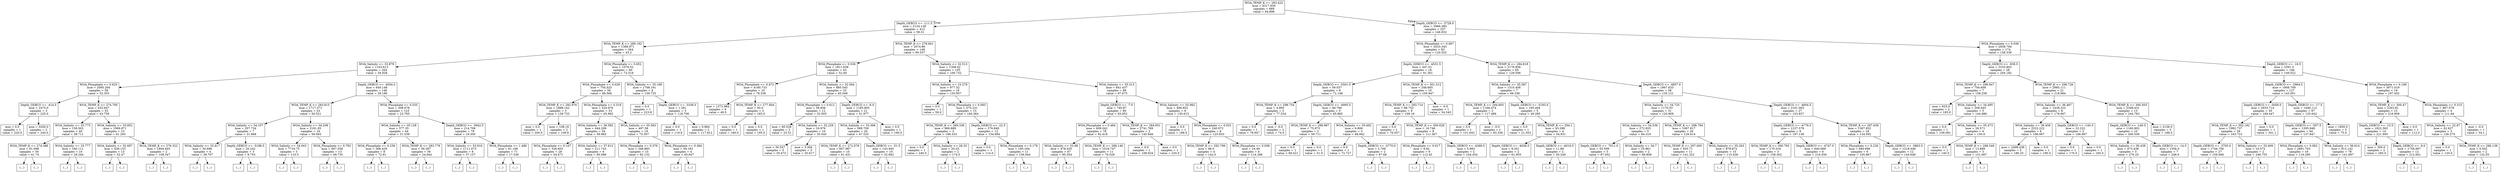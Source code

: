 digraph Tree {
node [shape=box] ;
0 [label="WOA_TEMP_K <= 293.422\nmse = 4317.939\nsamples = 669\nvalue = 94.896"] ;
1 [label="Depth_GEBCO <= -111.5\nmse = 2124.128\nsamples = 412\nvalue = 59.31"] ;
0 -> 1 [labeldistance=2.5, labelangle=45, headlabel="True"] ;
2 [label="WOA_TEMP_K <= 289.192\nmse = 1386.971\nsamples = 264\nvalue = 43.2"] ;
1 -> 2 ;
3 [label="WOA_Salinity <= 33.879\nmse = 1163.613\nsamples = 204\nvalue = 34.928"] ;
2 -> 3 ;
4 [label="WOA_Phosphate <= 0.625\nmse = 2095.264\nsamples = 58\nvalue = 52.353"] ;
3 -> 4 ;
5 [label="Depth_GEBCO <= -414.5\nmse = 2475.0\nsamples = 3\nvalue = 235.0"] ;
4 -> 5 ;
6 [label="mse = 0.0\nsamples = 1\nvalue = 220.0"] ;
5 -> 6 ;
7 [label="mse = 3200.0\nsamples = 2\nvalue = 240.0"] ;
5 -> 7 ;
8 [label="WOA_TEMP_K <= 274.795\nmse = 433.647\nsamples = 55\nvalue = 43.758"] ;
4 -> 8 ;
9 [label="WOA_Salinity <= 33.775\nmse = 136.502\nsamples = 40\nvalue = 38.711"] ;
8 -> 9 ;
10 [label="WOA_TEMP_K <= 274.386\nmse = 91.098\nsamples = 30\nvalue = 41.74"] ;
9 -> 10 ;
11 [label="(...)"] ;
10 -> 11 ;
58 [label="(...)"] ;
10 -> 58 ;
59 [label="WOA_Salinity <= 33.777\nmse = 160.111\nsamples = 10\nvalue = 29.244"] ;
9 -> 59 ;
60 [label="(...)"] ;
59 -> 60 ;
61 [label="(...)"] ;
59 -> 61 ;
78 [label="WOA_Salinity <= 33.852\nmse = 1069.871\nsamples = 15\nvalue = 61.293"] ;
8 -> 78 ;
79 [label="WOA_Salinity <= 32.697\nmse = 439.153\nsamples = 13\nvalue = 52.47"] ;
78 -> 79 ;
80 [label="(...)"] ;
79 -> 80 ;
83 [label="(...)"] ;
79 -> 83 ;
104 [label="WOA_TEMP_K <= 276.322\nmse = 1804.445\nsamples = 2\nvalue = 108.347"] ;
78 -> 104 ;
105 [label="(...)"] ;
104 -> 105 ;
106 [label="(...)"] ;
104 -> 106 ;
107 [label="Depth_GEBCO <= -4504.0\nmse = 640.148\nsamples = 146\nvalue = 28.186"] ;
3 -> 107 ;
108 [label="WOA_TEMP_K <= 283.815\nmse = 1717.371\nsamples = 23\nvalue = 50.521"] ;
107 -> 108 ;
109 [label="WOA_Salinity <= 34.107\nmse = 207.734\nsamples = 7\nvalue = 31.968"] ;
108 -> 109 ;
110 [label="WOA_Salinity <= 33.917\nmse = 30.696\nsamples = 4\nvalue = 39.707"] ;
109 -> 110 ;
111 [label="(...)"] ;
110 -> 111 ;
112 [label="(...)"] ;
110 -> 112 ;
117 [label="Depth_GEBCO <= -5188.5\nmse = 20.242\nsamples = 3\nvalue = 8.753"] ;
109 -> 117 ;
118 [label="(...)"] ;
117 -> 118 ;
119 [label="(...)"] ;
117 -> 119 ;
122 [label="WOA_Salinity <= 34.208\nmse = 2181.95\nsamples = 16\nvalue = 59.083"] ;
108 -> 122 ;
123 [label="WOA_Salinity <= 34.043\nmse = 7716.75\nsamples = 3\nvalue = 110.5"] ;
122 -> 123 ;
124 [label="(...)"] ;
123 -> 124 ;
125 [label="(...)"] ;
123 -> 125 ;
126 [label="WOA_Phosphate <= 0.793\nmse = 607.558\nsamples = 13\nvalue = 49.735"] ;
122 -> 126 ;
127 [label="(...)"] ;
126 -> 127 ;
148 [label="(...)"] ;
126 -> 148 ;
151 [label="WOA_Phosphate <= 0.535\nmse = 308.678\nsamples = 123\nvalue = 23.765"] ;
107 -> 151 ;
152 [label="WOA_Salinity <= 35.128\nmse = 377.35\nsamples = 44\nvalue = 31.539"] ;
151 -> 152 ;
153 [label="WOA_Phosphate <= 0.236\nmse = 306.429\nsamples = 8\nvalue = 72.91"] ;
152 -> 153 ;
154 [label="(...)"] ;
153 -> 154 ;
157 [label="(...)"] ;
153 -> 157 ;
168 [label="WOA_TEMP_K <= 283.779\nmse = 56.367\nsamples = 36\nvalue = 24.644"] ;
152 -> 168 ;
169 [label="(...)"] ;
168 -> 169 ;
186 [label="(...)"] ;
168 -> 186 ;
209 [label="Depth_GEBCO <= -3942.5\nmse = 214.708\nsamples = 79\nvalue = 19.305"] ;
151 -> 209 ;
210 [label="WOA_Salinity <= 33.916\nmse = 1111.073\nsamples = 8\nvalue = 37.157"] ;
209 -> 210 ;
211 [label="(...)"] ;
210 -> 211 ;
212 [label="(...)"] ;
210 -> 212 ;
225 [label="WOA_Phosphate <= 1.486\nmse = 91.168\nsamples = 71\nvalue = 17.536"] ;
209 -> 225 ;
226 [label="(...)"] ;
225 -> 226 ;
315 [label="(...)"] ;
225 -> 315 ;
326 [label="WOA_Phosphate <= 0.652\nmse = 1076.52\nsamples = 60\nvalue = 72.519"] ;
2 -> 326 ;
327 [label="WOA_Phosphate <= 0.029\nmse = 754.525\nsamples = 56\nvalue = 68.566"] ;
326 -> 327 ;
328 [label="WOA_TEMP_K <= 292.976\nmse = 1888.142\nsamples = 3\nvalue = 139.733"] ;
327 -> 328 ;
329 [label="mse = 0.0\nsamples = 1\nvalue = 200.0"] ;
328 -> 329 ;
330 [label="mse = 108.16\nsamples = 2\nvalue = 109.6"] ;
328 -> 330 ;
331 [label="WOA_Phosphate <= 0.319\nmse = 520.976\nsamples = 53\nvalue = 65.962"] ;
327 -> 331 ;
332 [label="WOA_Salinity <= 36.582\nmse = 444.299\nsamples = 34\nvalue = 59.982"] ;
331 -> 332 ;
333 [label="WOA_Phosphate <= 0.167\nmse = 326.603\nsamples = 28\nvalue = 54.471"] ;
332 -> 333 ;
334 [label="(...)"] ;
333 -> 334 ;
377 [label="(...)"] ;
333 -> 377 ;
386 [label="WOA_Salinity <= 37.612\nmse = 211.743\nsamples = 6\nvalue = 85.089"] ;
332 -> 386 ;
387 [label="(...)"] ;
386 -> 387 ;
390 [label="(...)"] ;
386 -> 390 ;
393 [label="WOA_Salinity <= 35.565\nmse = 497.58\nsamples = 19\nvalue = 75.307"] ;
331 -> 393 ;
394 [label="WOA_Phosphate <= 0.376\nmse = 348.883\nsamples = 15\nvalue = 82.152"] ;
393 -> 394 ;
395 [label="(...)"] ;
394 -> 395 ;
410 [label="(...)"] ;
394 -> 410 ;
413 [label="WOA_Phosphate <= 0.384\nmse = 59.183\nsamples = 4\nvalue = 45.647"] ;
393 -> 413 ;
414 [label="(...)"] ;
413 -> 414 ;
415 [label="(...)"] ;
413 -> 415 ;
416 [label="WOA_Salinity <= 35.168\nmse = 1768.191\nsamples = 4\nvalue = 139.725"] ;
326 -> 416 ;
417 [label="mse = 0.0\nsamples = 1\nvalue = 223.8"] ;
416 -> 417 ;
418 [label="Depth_GEBCO <= -3336.0\nmse = 1.281\nsamples = 3\nvalue = 118.706"] ;
416 -> 418 ;
419 [label="mse = 0.0\nsamples = 1\nvalue = 119.6"] ;
418 -> 419 ;
420 [label="mse = 0.964\nsamples = 2\nvalue = 117.812"] ;
418 -> 420 ;
421 [label="WOA_TEMP_K <= 278.841\nmse = 2074.86\nsamples = 148\nvalue = 90.537"] ;
1 -> 421 ;
422 [label="WOA_Phosphate <= 0.536\nmse = 1811.638\nsamples = 43\nvalue = 52.49"] ;
421 -> 422 ;
423 [label="WOA_Phosphate <= 0.472\nmse = 4180.733\nsamples = 10\nvalue = 78.536"] ;
422 -> 423 ;
424 [label="mse = 1372.984\nsamples = 8\nvalue = 49.5"] ;
423 -> 424 ;
425 [label="WOA_TEMP_K <= 277.804\nmse = 50.0\nsamples = 2\nvalue = 185.0"] ;
423 -> 425 ;
426 [label="mse = 0.0\nsamples = 1\nvalue = 180.0"] ;
425 -> 426 ;
427 [label="mse = 0.0\nsamples = 1\nvalue = 195.0"] ;
425 -> 427 ;
428 [label="WOA_Salinity <= 32.564\nmse = 885.545\nsamples = 33\nvalue = 45.048"] ;
422 -> 428 ;
429 [label="WOA_Phosphate <= 0.612\nmse = 59.856\nsamples = 12\nvalue = 32.005"] ;
428 -> 429 ;
430 [label="mse = 60.528\nsamples = 2\nvalue = 23.51"] ;
429 -> 430 ;
431 [label="WOA_Salinity <= 32.229\nmse = 16.976\nsamples = 10\nvalue = 35.545"] ;
429 -> 431 ;
432 [label="mse = 30.547\nsamples = 5\nvalue = 35.473"] ;
431 -> 432 ;
433 [label="mse = 3.394\nsamples = 5\nvalue = 35.617"] ;
431 -> 433 ;
434 [label="Depth_GEBCO <= -6.0\nmse = 1185.805\nsamples = 21\nvalue = 51.977"] ;
428 -> 434 ;
435 [label="WOA_Salinity <= 33.366\nmse = 589.709\nsamples = 20\nvalue = 47.525"] ;
434 -> 435 ;
436 [label="WOA_TEMP_K <= 272.078\nmse = 607.987\nsamples = 10\nvalue = 61.431"] ;
435 -> 436 ;
437 [label="(...)"] ;
436 -> 437 ;
440 [label="(...)"] ;
436 -> 440 ;
443 [label="Depth_GEBCO <= -31.5\nmse = 143.945\nsamples = 10\nvalue = 32.692"] ;
435 -> 443 ;
444 [label="(...)"] ;
443 -> 444 ;
455 [label="(...)"] ;
443 -> 455 ;
458 [label="mse = 0.0\nsamples = 1\nvalue = 190.0"] ;
434 -> 458 ;
459 [label="WOA_Salinity <= 32.513\nmse = 1308.42\nsamples = 105\nvalue = 106.732"] ;
421 -> 459 ;
460 [label="WOA_Salinity <= 10.279\nmse = 977.52\nsamples = 16\nvalue = 155.957"] ;
459 -> 460 ;
461 [label="mse = 0.0\nsamples = 1\nvalue = 59.0"] ;
460 -> 461 ;
462 [label="WOA_Phosphate <= 0.093\nmse = 575.231\nsamples = 15\nvalue = 160.364"] ;
460 -> 462 ;
463 [label="WOA_TEMP_K <= 289.338\nmse = 966.889\nsamples = 3\nvalue = 196.333"] ;
462 -> 463 ;
464 [label="mse = 0.0\nsamples = 1\nvalue = 240.0"] ;
463 -> 464 ;
465 [label="WOA_Salinity <= 28.33\nmse = 20.25\nsamples = 2\nvalue = 174.5"] ;
463 -> 465 ;
466 [label="(...)"] ;
465 -> 466 ;
467 [label="(...)"] ;
465 -> 467 ;
468 [label="Depth_GEBCO <= -22.5\nmse = 276.848\nsamples = 12\nvalue = 154.684"] ;
462 -> 468 ;
469 [label="mse = 0.0\nsamples = 1\nvalue = 114.0"] ;
468 -> 469 ;
470 [label="WOA_Phosphate <= 0.178\nmse = 195.164\nsamples = 11\nvalue = 156.944"] ;
468 -> 470 ;
471 [label="(...)"] ;
470 -> 471 ;
472 [label="(...)"] ;
470 -> 472 ;
487 [label="WOA_Salinity <= 35.313\nmse = 841.437\nsamples = 89\nvalue = 97.675"] ;
459 -> 487 ;
488 [label="Depth_GEBCO <= -7.0\nmse = 740.87\nsamples = 80\nvalue = 93.852"] ;
487 -> 488 ;
489 [label="WOA_Phosphate <= 0.484\nmse = 609.042\nsamples = 78\nvalue = 92.418"] ;
488 -> 489 ;
490 [label="WOA_Salinity <= 33.98\nmse = 478.435\nsamples = 67\nvalue = 95.354"] ;
489 -> 490 ;
491 [label="(...)"] ;
490 -> 491 ;
514 [label="(...)"] ;
490 -> 514 ;
597 [label="WOA_TEMP_K <= 288.146\nmse = 1016.747\nsamples = 11\nvalue = 76.529"] ;
489 -> 597 ;
598 [label="(...)"] ;
597 -> 598 ;
613 [label="(...)"] ;
597 -> 613 ;
616 [label="WOA_TEMP_K <= 284.651\nmse = 2741.769\nsamples = 2\nvalue = 145.949"] ;
488 -> 616 ;
617 [label="mse = 0.0\nsamples = 1\nvalue = 108.924"] ;
616 -> 617 ;
618 [label="mse = 0.0\nsamples = 1\nvalue = 220.0"] ;
616 -> 618 ;
619 [label="WOA_Salinity <= 35.982\nmse = 496.852\nsamples = 9\nvalue = 130.615"] ;
487 -> 619 ;
620 [label="mse = 0.0\nsamples = 1\nvalue = 188.0"] ;
619 -> 620 ;
621 [label="WOA_Phosphate <= 0.031\nmse = 240.972\nsamples = 8\nvalue = 125.833"] ;
619 -> 621 ;
622 [label="WOA_TEMP_K <= 292.799\nmse = 96.0\nsamples = 4\nvalue = 142.0"] ;
621 -> 622 ;
623 [label="(...)"] ;
622 -> 623 ;
624 [label="(...)"] ;
622 -> 624 ;
625 [label="WOA_Phosphate <= 0.058\nmse = 24.49\nsamples = 4\nvalue = 114.286"] ;
621 -> 625 ;
626 [label="(...)"] ;
625 -> 626 ;
627 [label="(...)"] ;
625 -> 627 ;
628 [label="Depth_GEBCO <= -3728.0\nmse = 2966.385\nsamples = 257\nvalue = 146.932"] ;
0 -> 628 [labeldistance=2.5, labelangle=-45, headlabel="False"] ;
629 [label="WOA_Phosphate <= 0.067\nmse = 2033.343\nsamples = 83\nvalue = 120.552"] ;
628 -> 629 ;
630 [label="Depth_GEBCO <= -4531.5\nmse = 447.01\nsamples = 18\nvalue = 91.301"] ;
629 -> 630 ;
631 [label="Depth_GEBCO <= -5501.5\nmse = 59.037\nsamples = 8\nvalue = 72.148"] ;
630 -> 631 ;
632 [label="WOA_TEMP_K <= 298.734\nmse = 4.995\nsamples = 3\nvalue = 77.534"] ;
631 -> 632 ;
633 [label="mse = 0.0\nsamples = 1\nvalue = 78.947"] ;
632 -> 633 ;
634 [label="mse = -0.0\nsamples = 2\nvalue = 74.0"] ;
632 -> 634 ;
635 [label="Depth_GEBCO <= -4995.5\nmse = 48.766\nsamples = 5\nvalue = 65.865"] ;
631 -> 635 ;
636 [label="WOA_TEMP_K <= 298.987\nmse = 75.873\nsamples = 2\nvalue = 59.711"] ;
635 -> 636 ;
637 [label="mse = 0.0\nsamples = 1\nvalue = 68.421"] ;
636 -> 637 ;
638 [label="mse = 0.0\nsamples = 1\nvalue = 51.0"] ;
636 -> 638 ;
639 [label="WOA_Salinity <= 35.492\nmse = 6.806\nsamples = 3\nvalue = 68.942"] ;
635 -> 639 ;
640 [label="mse = 0.0\nsamples = 1\nvalue = 72.727"] ;
639 -> 640 ;
641 [label="Depth_GEBCO <= -4770.0\nmse = 2.706\nsamples = 2\nvalue = 67.68"] ;
639 -> 641 ;
642 [label="(...)"] ;
641 -> 642 ;
643 [label="(...)"] ;
641 -> 643 ;
644 [label="WOA_TEMP_K <= 301.512\nmse = 248.665\nsamples = 10\nvalue = 105.947"] ;
630 -> 644 ;
645 [label="WOA_TEMP_K <= 293.714\nmse = 88.752\nsamples = 9\nvalue = 109.16"] ;
644 -> 645 ;
646 [label="mse = 0.0\nsamples = 1\nvalue = 76.057"] ;
645 -> 646 ;
647 [label="WOA_TEMP_K <= 300.628\nmse = 16.746\nsamples = 8\nvalue = 111.367"] ;
645 -> 647 ;
648 [label="WOA_Phosphate <= 0.017\nmse = 9.92\nsamples = 6\nvalue = 112.43"] ;
647 -> 648 ;
649 [label="(...)"] ;
648 -> 649 ;
650 [label="(...)"] ;
648 -> 650 ;
659 [label="Depth_GEBCO <= -4368.5\nmse = 5.983\nsamples = 2\nvalue = 104.454"] ;
647 -> 659 ;
660 [label="(...)"] ;
659 -> 660 ;
661 [label="(...)"] ;
659 -> 661 ;
662 [label="mse = -0.0\nsamples = 1\nvalue = 54.545"] ;
644 -> 662 ;
663 [label="WOA_TEMP_K <= 294.818\nmse = 2176.856\nsamples = 65\nvalue = 129.506"] ;
629 -> 663 ;
664 [label="WOA_Salinity <= 35.587\nmse = 1310.456\nsamples = 7\nvalue = 66.336"] ;
663 -> 664 ;
665 [label="WOA_TEMP_K <= 294.605\nmse = 1166.474\nsamples = 2\nvalue = 117.489"] ;
664 -> 665 ;
666 [label="mse = 0.0\nsamples = 1\nvalue = 151.643"] ;
665 -> 666 ;
667 [label="mse = -0.0\nsamples = 1\nvalue = 83.336"] ;
665 -> 667 ;
668 [label="Depth_GEBCO <= -5183.0\nmse = 195.494\nsamples = 5\nvalue = 49.285"] ;
664 -> 668 ;
669 [label="mse = 0.0\nsamples = 1\nvalue = 21.053"] ;
668 -> 669 ;
670 [label="WOA_TEMP_K <= 294.1\nmse = 43.298\nsamples = 4\nvalue = 54.931"] ;
668 -> 670 ;
671 [label="Depth_GEBCO <= -4638.5\nmse = 8.201\nsamples = 2\nvalue = 61.955"] ;
670 -> 671 ;
672 [label="(...)"] ;
671 -> 672 ;
673 [label="(...)"] ;
671 -> 673 ;
674 [label="Depth_GEBCO <= -4016.5\nmse = 11.89\nsamples = 2\nvalue = 50.249"] ;
670 -> 674 ;
675 [label="(...)"] ;
674 -> 675 ;
676 [label="(...)"] ;
674 -> 676 ;
677 [label="Depth_GEBCO <= -4857.0\nmse = 1867.633\nsamples = 58\nvalue = 135.121"] ;
663 -> 677 ;
678 [label="WOA_Salinity <= 34.725\nmse = 1170.53\nsamples = 31\nvalue = 120.809"] ;
677 -> 678 ;
679 [label="WOA_Salinity <= 34.536\nmse = 272.825\nsamples = 5\nvalue = 84.319"] ;
678 -> 679 ;
680 [label="Depth_GEBCO <= -7011.0\nmse = 55.599\nsamples = 3\nvalue = 97.452"] ;
679 -> 680 ;
681 [label="(...)"] ;
680 -> 681 ;
682 [label="(...)"] ;
680 -> 682 ;
685 [label="WOA_Salinity <= 34.7\nmse = 25.861\nsamples = 2\nvalue = 66.808"] ;
679 -> 685 ;
686 [label="(...)"] ;
685 -> 686 ;
687 [label="(...)"] ;
685 -> 687 ;
688 [label="WOA_TEMP_K <= 298.794\nmse = 1067.817\nsamples = 26\nvalue = 126.614"] ;
678 -> 688 ;
689 [label="WOA_TEMP_K <= 297.005\nmse = 935.71\nsamples = 11\nvalue = 141.322"] ;
688 -> 689 ;
690 [label="(...)"] ;
689 -> 690 ;
703 [label="(...)"] ;
689 -> 703 ;
710 [label="WOA_Salinity <= 35.263\nmse = 878.872\nsamples = 15\nvalue = 115.436"] ;
688 -> 710 ;
711 [label="(...)"] ;
710 -> 711 ;
720 [label="(...)"] ;
710 -> 720 ;
739 [label="Depth_GEBCO <= -4604.5\nmse = 2161.063\nsamples = 27\nvalue = 153.837"] ;
677 -> 739 ;
740 [label="Depth_GEBCO <= -4776.0\nmse = 1237.578\nsamples = 9\nvalue = 197.138"] ;
739 -> 740 ;
741 [label="WOA_TEMP_K <= 300.793\nmse = 170.316\nsamples = 3\nvalue = 158.302"] ;
740 -> 741 ;
742 [label="(...)"] ;
741 -> 742 ;
745 [label="(...)"] ;
741 -> 745 ;
746 [label="Depth_GEBCO <= -4747.0\nmse = 640.069\nsamples = 6\nvalue = 216.556"] ;
740 -> 746 ;
747 [label="(...)"] ;
746 -> 747 ;
748 [label="(...)"] ;
746 -> 748 ;
755 [label="WOA_TEMP_K <= 297.638\nmse = 1367.832\nsamples = 18\nvalue = 134.592"] ;
739 -> 755 ;
756 [label="WOA_Phosphate <= 0.226\nmse = 680.696\nsamples = 6\nvalue = 105.867"] ;
755 -> 756 ;
757 [label="(...)"] ;
756 -> 757 ;
764 [label="(...)"] ;
756 -> 764 ;
767 [label="Depth_GEBCO <= -3863.5\nmse = 1218.449\nsamples = 12\nvalue = 144.646"] ;
755 -> 767 ;
768 [label="(...)"] ;
767 -> 768 ;
787 [label="(...)"] ;
767 -> 787 ;
790 [label="WOA_Phosphate <= 0.036\nmse = 2938.794\nsamples = 174\nvalue = 158.339"] ;
628 -> 790 ;
791 [label="Depth_GEBCO <= -939.5\nmse = 3103.802\nsamples = 28\nvalue = 204.182"] ;
790 -> 791 ;
792 [label="WOA_TEMP_K <= 296.947\nmse = 704.609\nsamples = 7\nvalue = 158.258"] ;
791 -> 792 ;
793 [label="mse = 625.0\nsamples = 2\nvalue = 185.0"] ;
792 -> 793 ;
794 [label="WOA_Salinity <= 34.495\nmse = 208.045\nsamples = 5\nvalue = 144.886"] ;
792 -> 794 ;
795 [label="mse = 0.0\nsamples = 1\nvalue = 109.091"] ;
794 -> 795 ;
796 [label="WOA_Salinity <= 35.473\nmse = 28.571\nsamples = 4\nvalue = 150.0"] ;
794 -> 796 ;
797 [label="mse = 0.0\nsamples = 1\nvalue = 140.0"] ;
796 -> 797 ;
798 [label="WOA_TEMP_K <= 298.549\nmse = 13.889\nsamples = 3\nvalue = 151.667"] ;
796 -> 798 ;
799 [label="(...)"] ;
798 -> 799 ;
800 [label="(...)"] ;
798 -> 800 ;
801 [label="WOA_TEMP_K <= 298.726\nmse = 2985.111\nsamples = 21\nvalue = 218.684"] ;
791 -> 801 ;
802 [label="WOA_Salinity <= 36.487\nmse = 1438.222\nsamples = 8\nvalue = 178.667"] ;
801 -> 802 ;
803 [label="WOA_Salinity <= 36.458\nmse = 2222.222\nsamples = 6\nvalue = 186.667"] ;
802 -> 803 ;
804 [label="mse = 2498.438\nsamples = 5\nvalue = 186.25"] ;
803 -> 804 ;
805 [label="mse = 0.0\nsamples = 1\nvalue = 190.0"] ;
803 -> 805 ;
806 [label="Depth_GEBCO <= -140.5\nmse = 22.222\nsamples = 2\nvalue = 166.667"] ;
802 -> 806 ;
807 [label="mse = 0.0\nsamples = 1\nvalue = 170.0"] ;
806 -> 807 ;
808 [label="mse = 0.0\nsamples = 1\nvalue = 160.0"] ;
806 -> 808 ;
809 [label="WOA_TEMP_K <= 300.503\nmse = 2268.431\nsamples = 13\nvalue = 244.783"] ;
801 -> 809 ;
810 [label="Depth_GEBCO <= -140.5\nmse = 1160.802\nsamples = 10\nvalue = 260.556"] ;
809 -> 810 ;
811 [label="WOA_Salinity <= 36.438\nmse = 473.438\nsamples = 3\nvalue = 276.25"] ;
810 -> 811 ;
812 [label="(...)"] ;
811 -> 812 ;
815 [label="(...)"] ;
811 -> 815 ;
816 [label="Depth_GEBCO <= -14.5\nmse = 1356.0\nsamples = 7\nvalue = 248.0"] ;
810 -> 816 ;
817 [label="(...)"] ;
816 -> 817 ;
820 [label="(...)"] ;
816 -> 820 ;
821 [label="mse = 2136.0\nsamples = 3\nvalue = 188.0"] ;
809 -> 821 ;
822 [label="Depth_GEBCO <= -16.5\nmse = 2391.3\nsamples = 146\nvalue = 149.022"] ;
790 -> 822 ;
823 [label="Depth_GEBCO <= -2964.5\nmse = 1908.709\nsamples = 127\nvalue = 143.051"] ;
822 -> 823 ;
824 [label="Depth_GEBCO <= -3058.0\nmse = 2653.714\nsamples = 30\nvalue = 169.447"] ;
823 -> 824 ;
825 [label="WOA_TEMP_K <= 302.192\nmse = 1982.737\nsamples = 29\nvalue = 163.723"] ;
824 -> 825 ;
826 [label="Depth_GEBCO <= -3705.0\nmse = 1744.756\nsamples = 27\nvalue = 159.948"] ;
825 -> 826 ;
827 [label="(...)"] ;
826 -> 827 ;
832 [label="(...)"] ;
826 -> 832 ;
873 [label="WOA_Salinity <= 33.409\nmse = 10.572\nsamples = 2\nvalue = 246.755"] ;
825 -> 873 ;
874 [label="(...)"] ;
873 -> 874 ;
875 [label="(...)"] ;
873 -> 875 ;
876 [label="mse = 0.0\nsamples = 1\nvalue = 301.1"] ;
824 -> 876 ;
877 [label="Depth_GEBCO <= -17.5\nmse = 1449.112\nsamples = 97\nvalue = 135.642"] ;
823 -> 877 ;
878 [label="Depth_GEBCO <= -507.5\nmse = 1295.948\nsamples = 94\nvalue = 137.847"] ;
877 -> 878 ;
879 [label="WOA_Phosphate <= 0.062\nmse = 2891.703\nsamples = 16\nvalue = 116.285"] ;
878 -> 879 ;
880 [label="(...)"] ;
879 -> 880 ;
881 [label="(...)"] ;
879 -> 881 ;
908 [label="WOA_Salinity <= 36.614\nmse = 913.142\nsamples = 78\nvalue = 141.697"] ;
878 -> 908 ;
909 [label="(...)"] ;
908 -> 909 ;
1020 [label="(...)"] ;
908 -> 1020 ;
1023 [label="mse = 1850.0\nsamples = 3\nvalue = 75.0"] ;
877 -> 1023 ;
1024 [label="WOA_Phosphate <= 0.199\nmse = 3671.019\nsamples = 19\nvalue = 197.452"] ;
822 -> 1024 ;
1025 [label="WOA_TEMP_K <= 300.47\nmse = 2263.81\nsamples = 15\nvalue = 216.909"] ;
1024 -> 1025 ;
1026 [label="Depth_GEBCO <= -15.5\nmse = 1822.562\nsamples = 14\nvalue = 221.905"] ;
1025 -> 1026 ;
1027 [label="mse = 300.0\nsamples = 2\nvalue = 260.0"] ;
1026 -> 1027 ;
1028 [label="Depth_GEBCO <= -9.0\nmse = 1758.997\nsamples = 12\nvalue = 212.941"] ;
1026 -> 1028 ;
1029 [label="(...)"] ;
1028 -> 1029 ;
1034 [label="(...)"] ;
1028 -> 1034 ;
1041 [label="mse = 0.0\nsamples = 1\nvalue = 112.0"] ;
1025 -> 1041 ;
1042 [label="WOA_Phosphate <= 0.315\nmse = 867.578\nsamples = 4\nvalue = 111.84"] ;
1024 -> 1042 ;
1043 [label="WOA_Salinity <= 22.87\nmse = 42.627\nsamples = 3\nvalue = 126.275"] ;
1042 -> 1043 ;
1044 [label="mse = 0.0\nsamples = 1\nvalue = 120.0"] ;
1043 -> 1044 ;
1045 [label="WOA_TEMP_K <= 296.138\nmse = 6.502\nsamples = 2\nvalue = 132.55"] ;
1043 -> 1045 ;
1046 [label="(...)"] ;
1045 -> 1046 ;
1047 [label="(...)"] ;
1045 -> 1047 ;
1048 [label="mse = -0.0\nsamples = 1\nvalue = 54.1"] ;
1042 -> 1048 ;
}